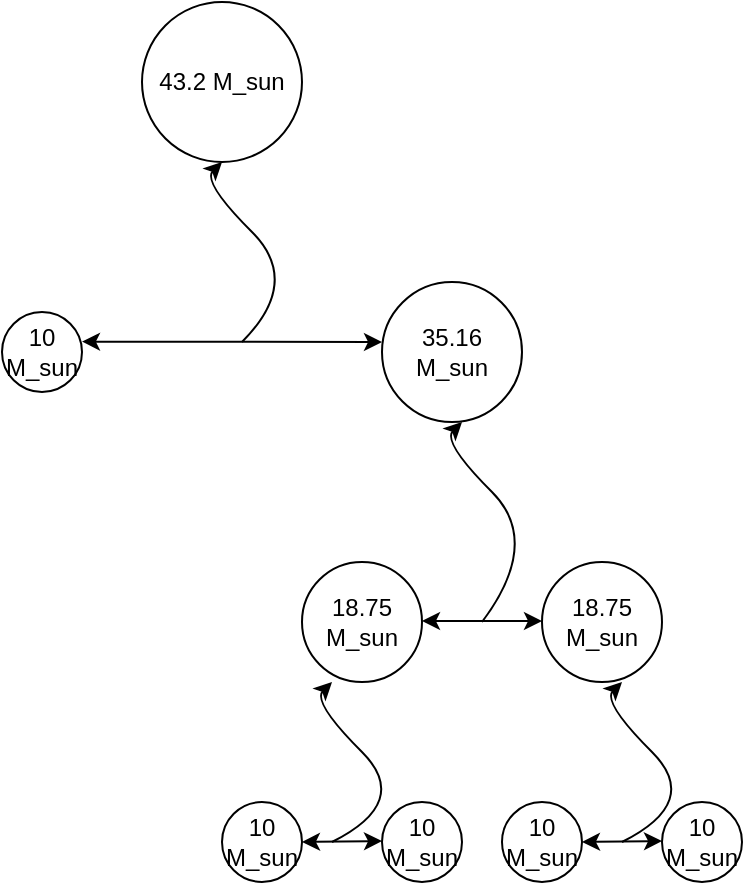<mxfile version="16.0.2" type="github">
  <diagram name="Page-1" id="42789a77-a242-8287-6e28-9cd8cfd52e62">
    <mxGraphModel dx="862" dy="462" grid="1" gridSize="10" guides="1" tooltips="1" connect="1" arrows="1" fold="1" page="1" pageScale="1" pageWidth="1100" pageHeight="850" background="none" math="0" shadow="0">
      <root>
        <mxCell id="0" />
        <mxCell id="1" parent="0" />
        <mxCell id="weDCOjmLpfjMSYwhzA4V-2" value="43.2 M_sun" style="ellipse;whiteSpace=wrap;html=1;aspect=fixed;" vertex="1" parent="1">
          <mxGeometry x="520" y="110" width="80" height="80" as="geometry" />
        </mxCell>
        <mxCell id="weDCOjmLpfjMSYwhzA4V-3" value="&lt;span&gt;10 M_sun&lt;/span&gt;" style="ellipse;whiteSpace=wrap;html=1;aspect=fixed;" vertex="1" parent="1">
          <mxGeometry x="450" y="265" width="40" height="40" as="geometry" />
        </mxCell>
        <mxCell id="weDCOjmLpfjMSYwhzA4V-4" value="&lt;span&gt;35.16 M_sun&lt;/span&gt;" style="ellipse;whiteSpace=wrap;html=1;aspect=fixed;" vertex="1" parent="1">
          <mxGeometry x="640" y="250" width="70" height="70" as="geometry" />
        </mxCell>
        <mxCell id="weDCOjmLpfjMSYwhzA4V-5" value="18.75 M_sun" style="ellipse;whiteSpace=wrap;html=1;aspect=fixed;" vertex="1" parent="1">
          <mxGeometry x="600" y="390" width="60" height="60" as="geometry" />
        </mxCell>
        <mxCell id="weDCOjmLpfjMSYwhzA4V-6" value="&lt;span&gt;18.75 M_sun&lt;/span&gt;" style="ellipse;whiteSpace=wrap;html=1;aspect=fixed;" vertex="1" parent="1">
          <mxGeometry x="720" y="390" width="60" height="60" as="geometry" />
        </mxCell>
        <mxCell id="weDCOjmLpfjMSYwhzA4V-7" value="10 M_sun" style="ellipse;whiteSpace=wrap;html=1;aspect=fixed;" vertex="1" parent="1">
          <mxGeometry x="560" y="510" width="40" height="40" as="geometry" />
        </mxCell>
        <mxCell id="weDCOjmLpfjMSYwhzA4V-8" value="&lt;span&gt;10 M_sun&lt;/span&gt;" style="ellipse;whiteSpace=wrap;html=1;aspect=fixed;" vertex="1" parent="1">
          <mxGeometry x="780" y="510" width="40" height="40" as="geometry" />
        </mxCell>
        <mxCell id="weDCOjmLpfjMSYwhzA4V-9" value="&lt;span&gt;10 M_sun&lt;/span&gt;" style="ellipse;whiteSpace=wrap;html=1;aspect=fixed;" vertex="1" parent="1">
          <mxGeometry x="640" y="510" width="40" height="40" as="geometry" />
        </mxCell>
        <mxCell id="weDCOjmLpfjMSYwhzA4V-10" value="&lt;span&gt;10 M_sun&lt;/span&gt;" style="ellipse;whiteSpace=wrap;html=1;aspect=fixed;" vertex="1" parent="1">
          <mxGeometry x="700" y="510" width="40" height="40" as="geometry" />
        </mxCell>
        <mxCell id="weDCOjmLpfjMSYwhzA4V-12" value="" style="curved=1;endArrow=classic;html=1;rounded=0;" edge="1" parent="1">
          <mxGeometry width="50" height="50" relative="1" as="geometry">
            <mxPoint x="615" y="530" as="sourcePoint" />
            <mxPoint x="615" y="450" as="targetPoint" />
            <Array as="points">
              <mxPoint x="655" y="510" />
              <mxPoint x="605" y="460" />
            </Array>
          </mxGeometry>
        </mxCell>
        <mxCell id="weDCOjmLpfjMSYwhzA4V-13" value="" style="endArrow=classic;startArrow=classic;html=1;rounded=0;" edge="1" parent="1">
          <mxGeometry width="50" height="50" relative="1" as="geometry">
            <mxPoint x="600" y="530" as="sourcePoint" />
            <mxPoint x="640" y="529.5" as="targetPoint" />
          </mxGeometry>
        </mxCell>
        <mxCell id="weDCOjmLpfjMSYwhzA4V-14" value="" style="curved=1;endArrow=classic;html=1;rounded=0;" edge="1" parent="1">
          <mxGeometry width="50" height="50" relative="1" as="geometry">
            <mxPoint x="760" y="530" as="sourcePoint" />
            <mxPoint x="760" y="450" as="targetPoint" />
            <Array as="points">
              <mxPoint x="800" y="510" />
              <mxPoint x="750" y="460" />
            </Array>
          </mxGeometry>
        </mxCell>
        <mxCell id="weDCOjmLpfjMSYwhzA4V-15" value="" style="endArrow=classic;startArrow=classic;html=1;rounded=0;" edge="1" parent="1">
          <mxGeometry width="50" height="50" relative="1" as="geometry">
            <mxPoint x="740" y="530" as="sourcePoint" />
            <mxPoint x="780" y="529.5" as="targetPoint" />
          </mxGeometry>
        </mxCell>
        <mxCell id="weDCOjmLpfjMSYwhzA4V-17" value="" style="curved=1;endArrow=classic;html=1;rounded=0;" edge="1" parent="1">
          <mxGeometry width="50" height="50" relative="1" as="geometry">
            <mxPoint x="690" y="420" as="sourcePoint" />
            <mxPoint x="680" y="320" as="targetPoint" />
            <Array as="points">
              <mxPoint x="720" y="380" />
              <mxPoint x="670" y="330" />
            </Array>
          </mxGeometry>
        </mxCell>
        <mxCell id="weDCOjmLpfjMSYwhzA4V-18" value="" style="endArrow=classic;startArrow=classic;html=1;rounded=0;" edge="1" parent="1">
          <mxGeometry width="50" height="50" relative="1" as="geometry">
            <mxPoint x="660" y="419.5" as="sourcePoint" />
            <mxPoint x="720" y="419.5" as="targetPoint" />
          </mxGeometry>
        </mxCell>
        <mxCell id="weDCOjmLpfjMSYwhzA4V-20" value="" style="curved=1;endArrow=classic;html=1;rounded=0;" edge="1" parent="1">
          <mxGeometry width="50" height="50" relative="1" as="geometry">
            <mxPoint x="570" y="280" as="sourcePoint" />
            <mxPoint x="560" y="190" as="targetPoint" />
            <Array as="points">
              <mxPoint x="600" y="250" />
              <mxPoint x="550" y="200" />
            </Array>
          </mxGeometry>
        </mxCell>
        <mxCell id="weDCOjmLpfjMSYwhzA4V-21" value="" style="endArrow=classic;startArrow=classic;html=1;rounded=0;" edge="1" parent="1">
          <mxGeometry width="50" height="50" relative="1" as="geometry">
            <mxPoint x="490" y="279.81" as="sourcePoint" />
            <mxPoint x="640.0" y="280.0" as="targetPoint" />
          </mxGeometry>
        </mxCell>
      </root>
    </mxGraphModel>
  </diagram>
</mxfile>
